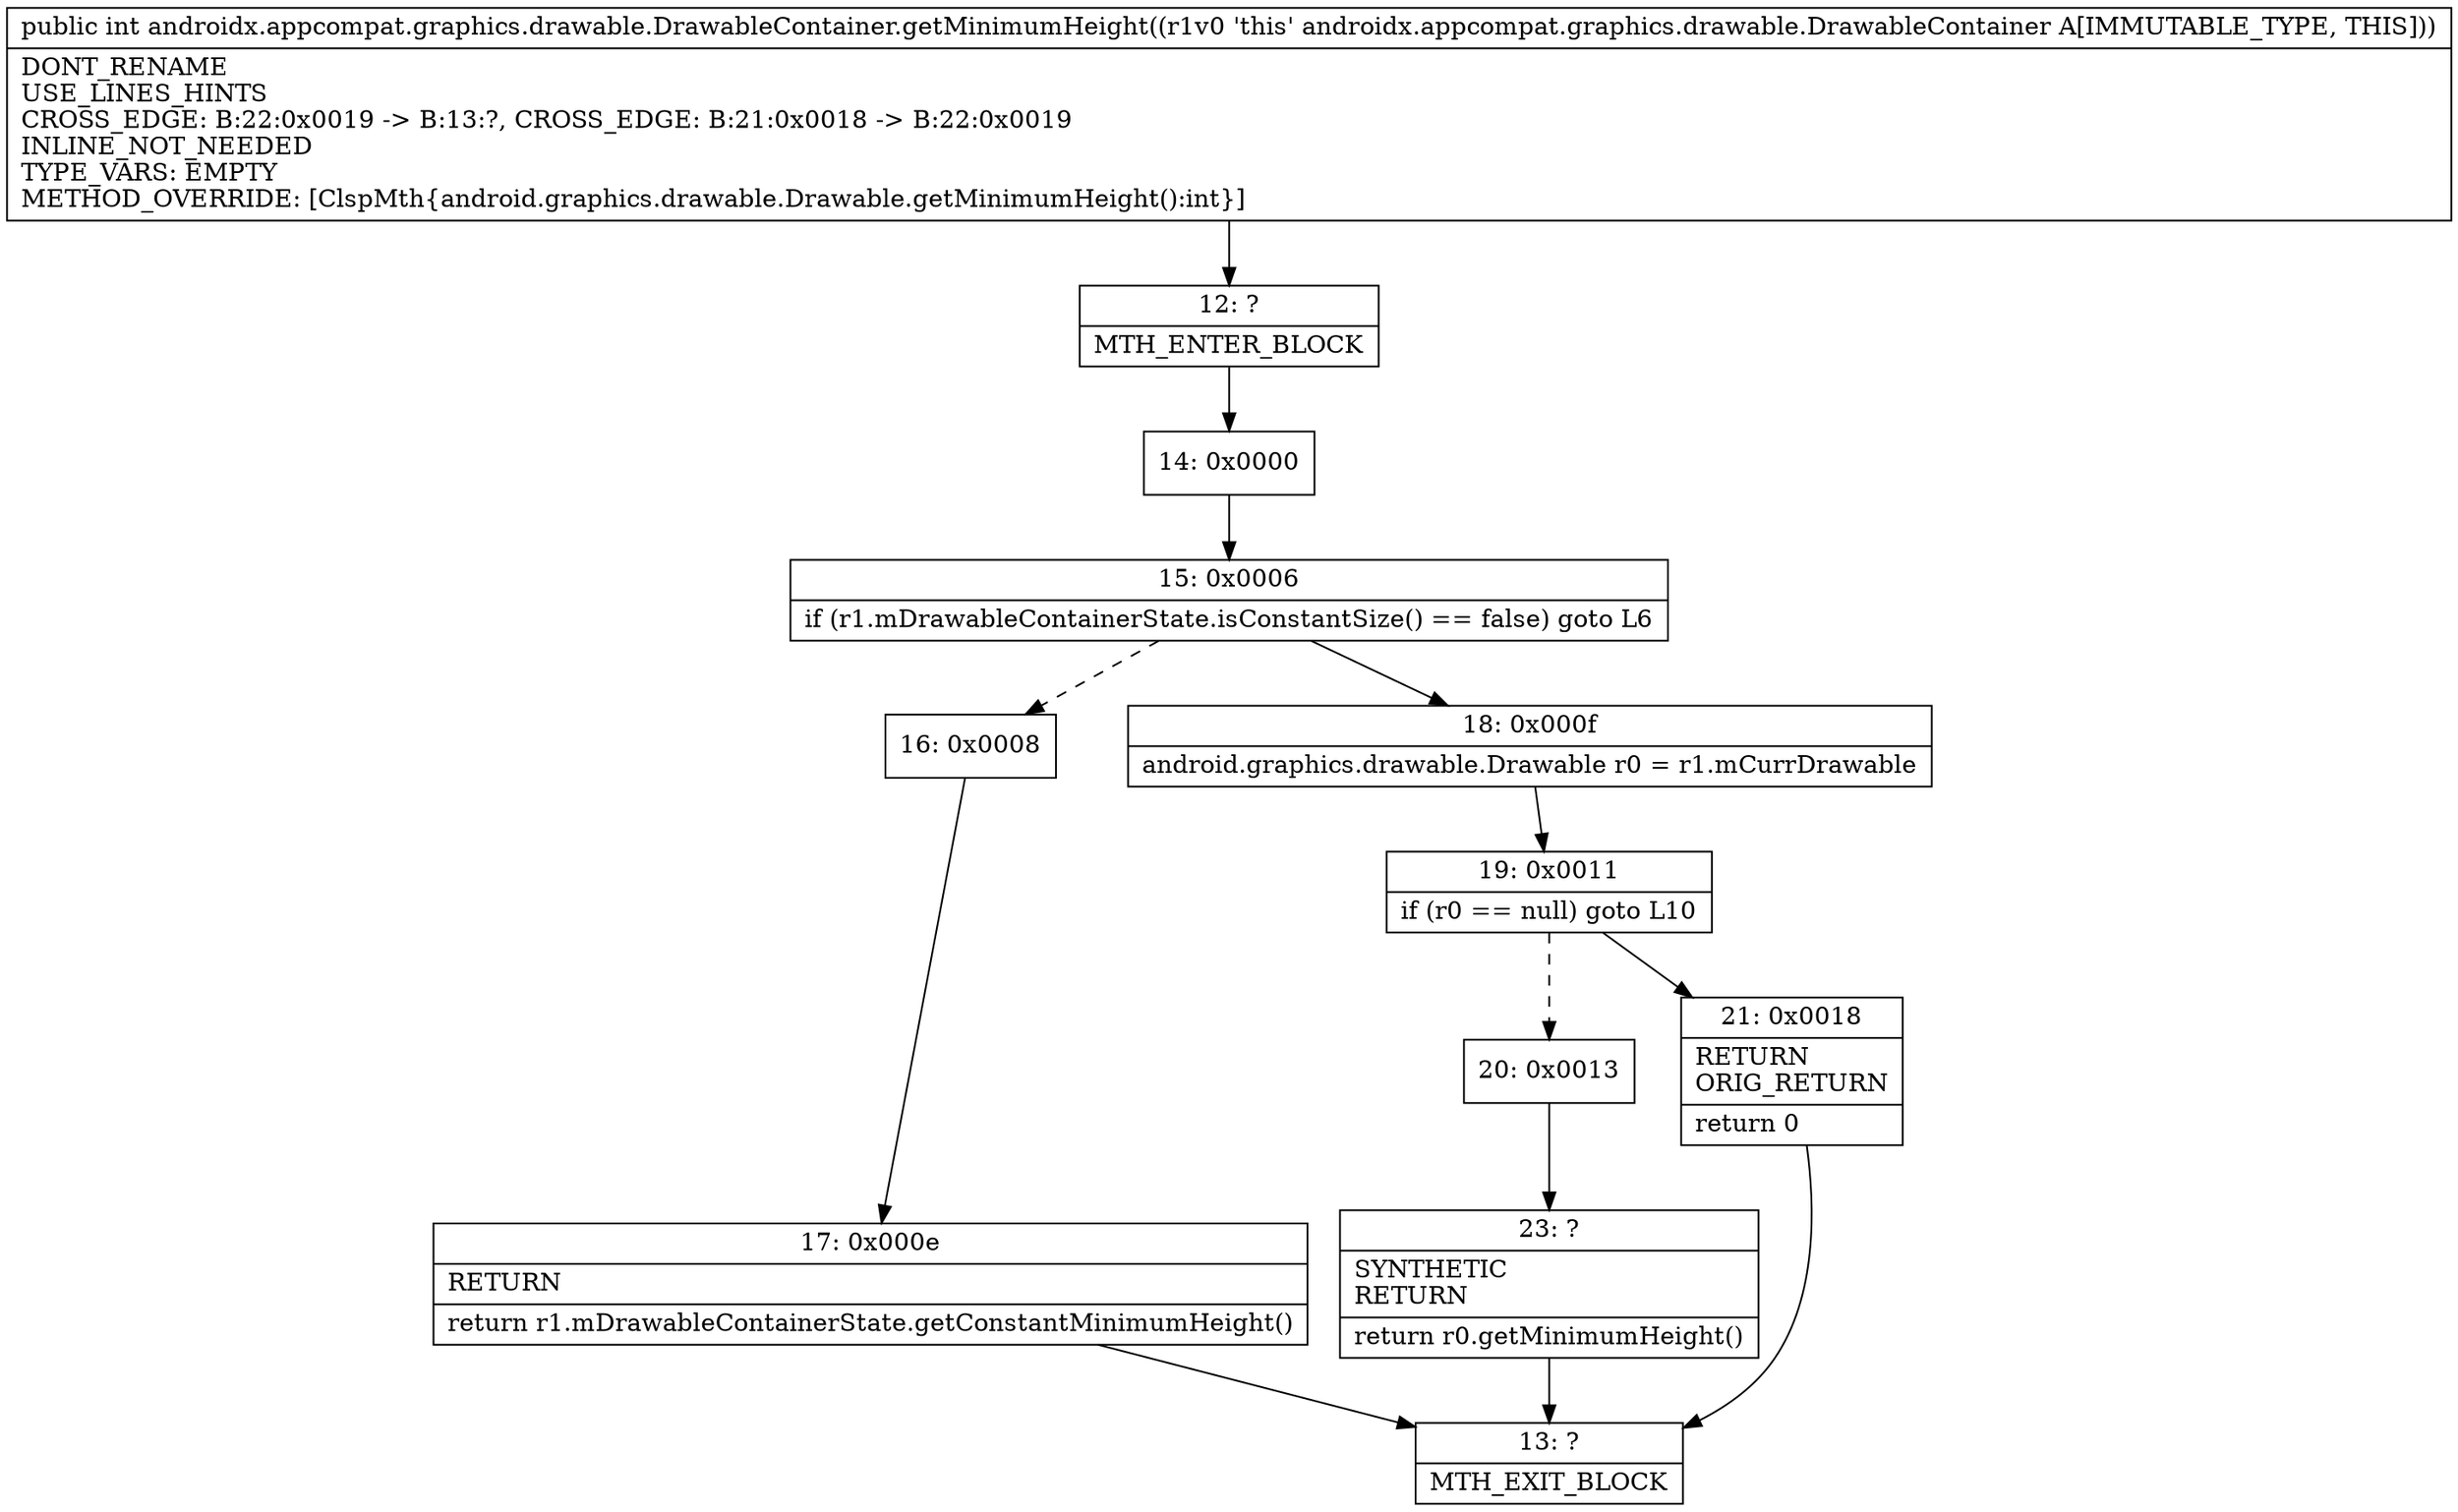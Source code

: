 digraph "CFG forandroidx.appcompat.graphics.drawable.DrawableContainer.getMinimumHeight()I" {
Node_12 [shape=record,label="{12\:\ ?|MTH_ENTER_BLOCK\l}"];
Node_14 [shape=record,label="{14\:\ 0x0000}"];
Node_15 [shape=record,label="{15\:\ 0x0006|if (r1.mDrawableContainerState.isConstantSize() == false) goto L6\l}"];
Node_16 [shape=record,label="{16\:\ 0x0008}"];
Node_17 [shape=record,label="{17\:\ 0x000e|RETURN\l|return r1.mDrawableContainerState.getConstantMinimumHeight()\l}"];
Node_13 [shape=record,label="{13\:\ ?|MTH_EXIT_BLOCK\l}"];
Node_18 [shape=record,label="{18\:\ 0x000f|android.graphics.drawable.Drawable r0 = r1.mCurrDrawable\l}"];
Node_19 [shape=record,label="{19\:\ 0x0011|if (r0 == null) goto L10\l}"];
Node_20 [shape=record,label="{20\:\ 0x0013}"];
Node_23 [shape=record,label="{23\:\ ?|SYNTHETIC\lRETURN\l|return r0.getMinimumHeight()\l}"];
Node_21 [shape=record,label="{21\:\ 0x0018|RETURN\lORIG_RETURN\l|return 0\l}"];
MethodNode[shape=record,label="{public int androidx.appcompat.graphics.drawable.DrawableContainer.getMinimumHeight((r1v0 'this' androidx.appcompat.graphics.drawable.DrawableContainer A[IMMUTABLE_TYPE, THIS]))  | DONT_RENAME\lUSE_LINES_HINTS\lCROSS_EDGE: B:22:0x0019 \-\> B:13:?, CROSS_EDGE: B:21:0x0018 \-\> B:22:0x0019\lINLINE_NOT_NEEDED\lTYPE_VARS: EMPTY\lMETHOD_OVERRIDE: [ClspMth\{android.graphics.drawable.Drawable.getMinimumHeight():int\}]\l}"];
MethodNode -> Node_12;Node_12 -> Node_14;
Node_14 -> Node_15;
Node_15 -> Node_16[style=dashed];
Node_15 -> Node_18;
Node_16 -> Node_17;
Node_17 -> Node_13;
Node_18 -> Node_19;
Node_19 -> Node_20[style=dashed];
Node_19 -> Node_21;
Node_20 -> Node_23;
Node_23 -> Node_13;
Node_21 -> Node_13;
}

